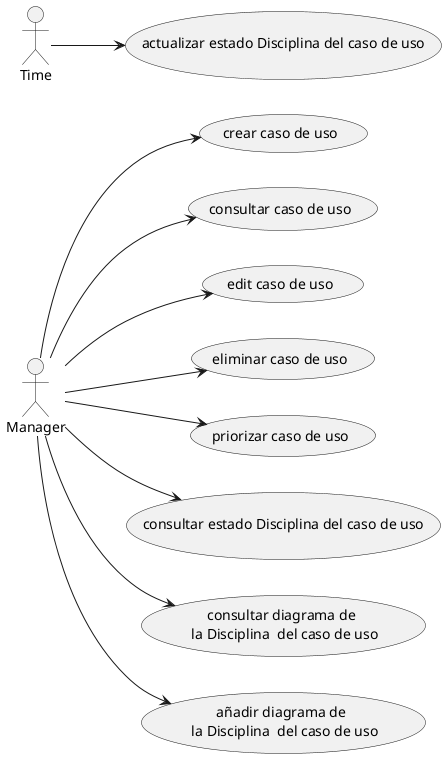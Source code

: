 @startuml
left to right direction

:Manager: --> (crear caso de uso)
:Manager: --> (consultar caso de uso)
:Manager: --> (edit caso de uso)
:Manager: --> (eliminar caso de uso)
:Manager: --> (priorizar caso de uso)
:Manager: --> (consultar estado Disciplina del caso de uso)
:Manager: --> (consultar diagrama de \n la Disciplina  del caso de uso)
:Manager: --> (añadir diagrama de \n la Disciplina  del caso de uso)

:Time: --> (actualizar estado Disciplina del caso de uso)

@enduml